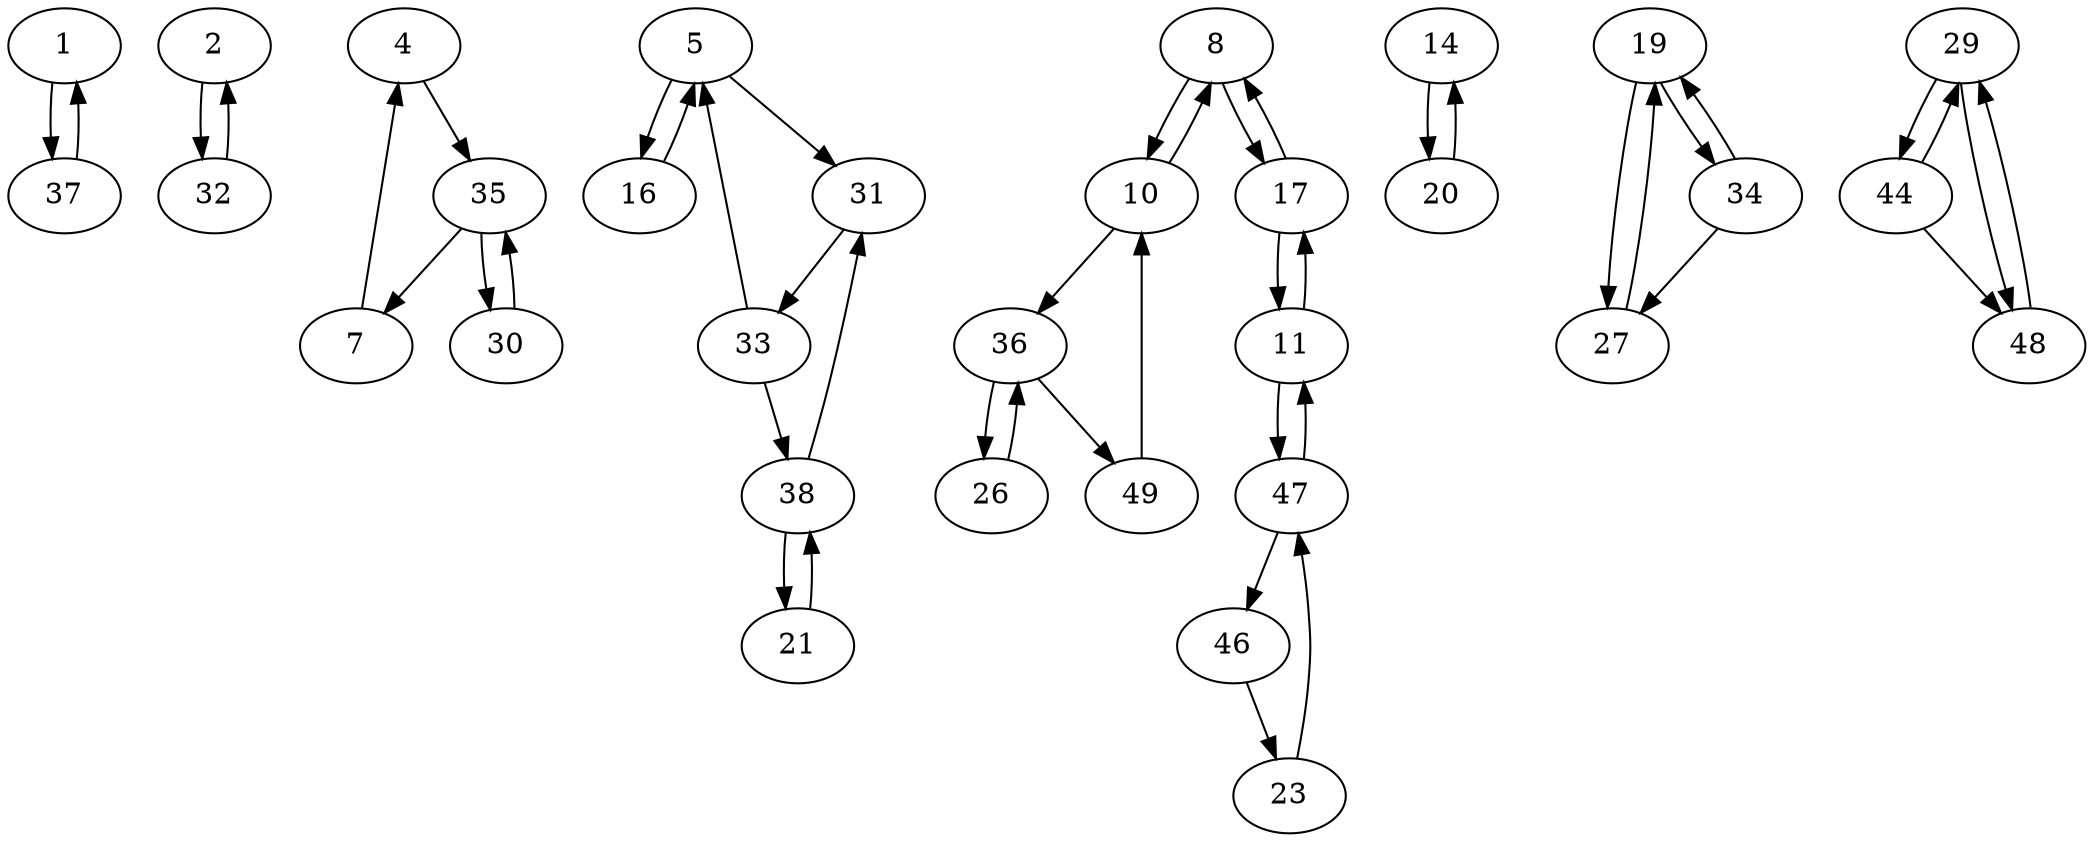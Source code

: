 digraph G {
  1 -> 37;
  2 -> 32;
  4 -> 35;
  5 -> 16;
  5 -> 31;
  7 -> 4;
  8 -> 10;
  8 -> 17;
  10 -> 8;
  10 -> 36;
  11 -> 17;
  11 -> 47;
  14 -> 20;
  16 -> 5;
  17 -> 8;
  17 -> 11;
  19 -> 27;
  19 -> 34;
  20 -> 14;
  21 -> 38;
  23 -> 47;
  26 -> 36;
  27 -> 19;
  29 -> 44;
  29 -> 48;
  30 -> 35;
  31 -> 33;
  32 -> 2;
  33 -> 5;
  33 -> 38;
  34 -> 19;
  34 -> 27;
  35 -> 7;
  35 -> 30;
  36 -> 26;
  36 -> 49;
  37 -> 1;
  38 -> 21;
  38 -> 31;
  44 -> 29;
  44 -> 48;
  46 -> 23;
  47 -> 11;
  47 -> 46;
  48 -> 29;
  49 -> 10;
}